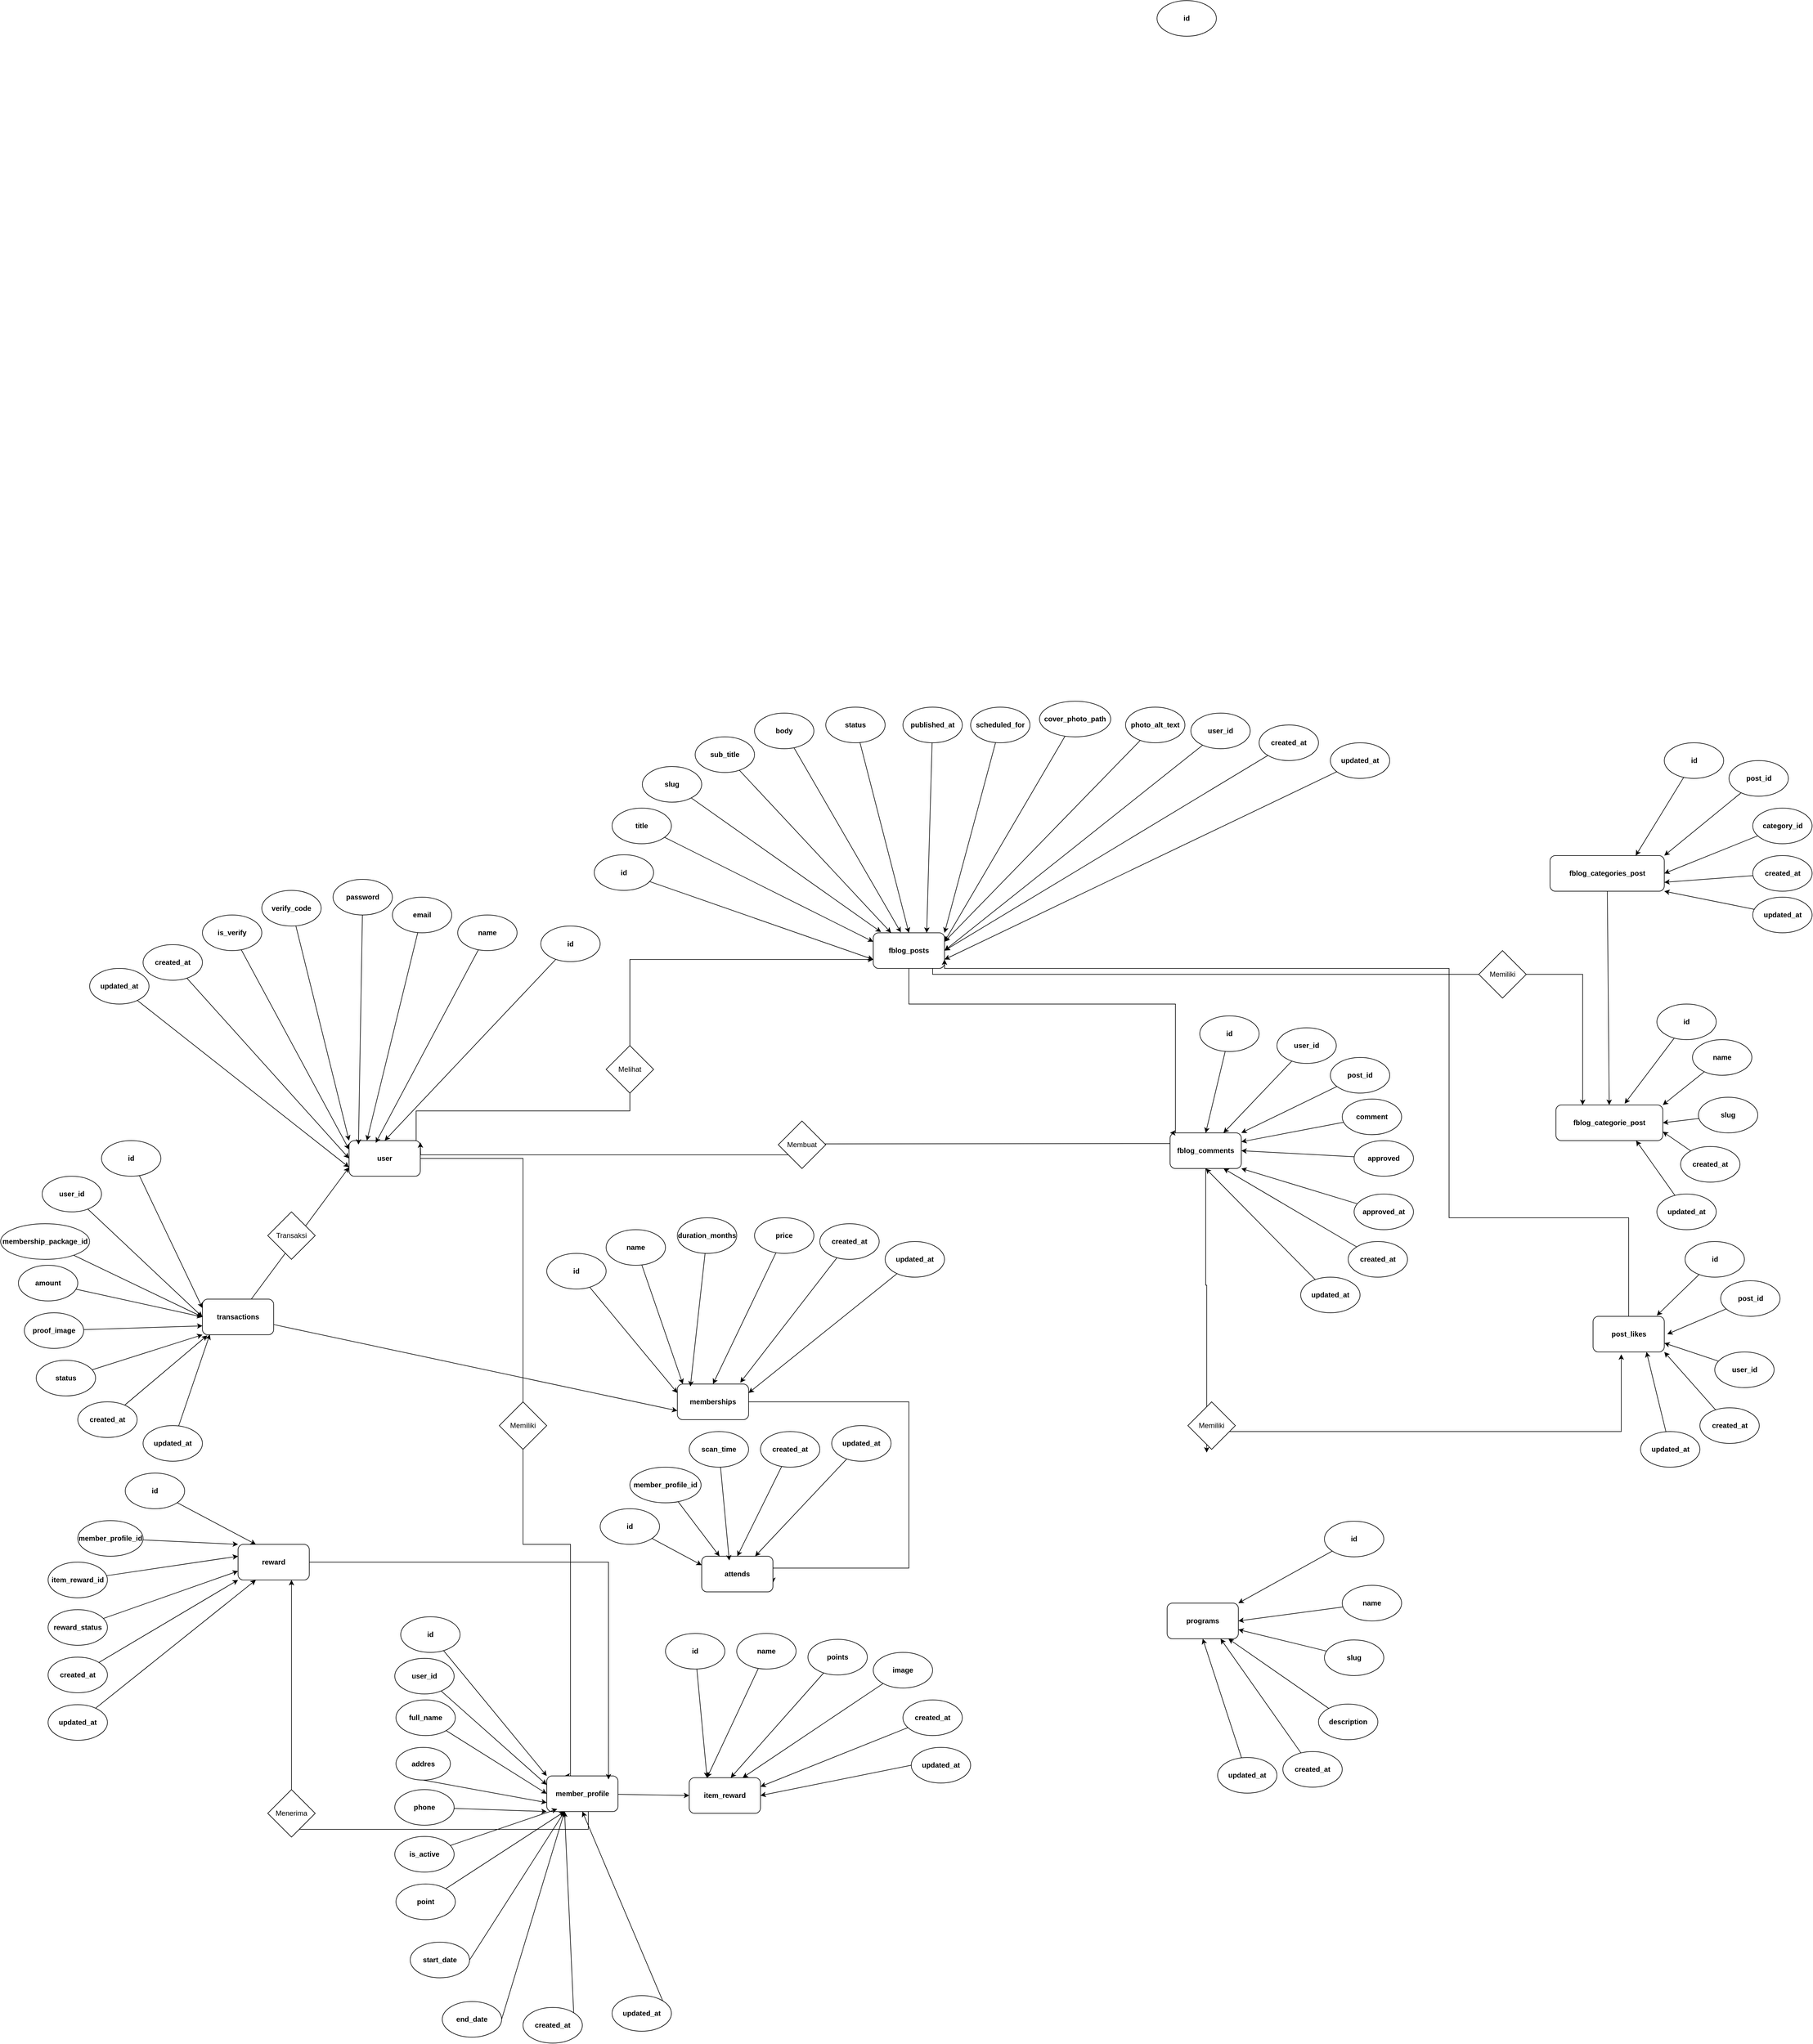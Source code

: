 <mxfile version="27.1.6">
  <diagram name="Halaman-1" id="sII4yR1-26PbtiYNdZBn">
    <mxGraphModel dx="2546" dy="2405" grid="1" gridSize="10" guides="1" tooltips="1" connect="1" arrows="1" fold="1" page="1" pageScale="1" pageWidth="827" pageHeight="1169" math="0" shadow="0">
      <root>
        <mxCell id="0" />
        <mxCell id="1" parent="0" />
        <mxCell id="lKpeVqCPzE3ErcSZqxSY-13" style="edgeStyle=orthogonalEdgeStyle;rounded=0;orthogonalLoop=1;jettySize=auto;html=1;entryX=0.25;entryY=0;entryDx=0;entryDy=0;fontStyle=1" edge="1" parent="1" source="6OxaUUX_s-rTlsvBRI5T-1" target="6OxaUUX_s-rTlsvBRI5T-14">
          <mxGeometry relative="1" as="geometry">
            <Array as="points">
              <mxPoint x="900" y="980" />
              <mxPoint x="900" y="1630" />
              <mxPoint x="980" y="1630" />
            </Array>
          </mxGeometry>
        </mxCell>
        <mxCell id="lKpeVqCPzE3ErcSZqxSY-14" style="edgeStyle=orthogonalEdgeStyle;rounded=0;orthogonalLoop=1;jettySize=auto;html=1;entryX=0;entryY=0.75;entryDx=0;entryDy=0;fontStyle=1" edge="1" parent="1" source="6OxaUUX_s-rTlsvBRI5T-1" target="6OxaUUX_s-rTlsvBRI5T-121">
          <mxGeometry relative="1" as="geometry">
            <Array as="points">
              <mxPoint x="720" y="900" />
              <mxPoint x="1080" y="900" />
              <mxPoint x="1080" y="645" />
            </Array>
          </mxGeometry>
        </mxCell>
        <mxCell id="6OxaUUX_s-rTlsvBRI5T-1" value="user" style="rounded=1;whiteSpace=wrap;html=1;fontStyle=1" parent="1" vertex="1">
          <mxGeometry x="607" y="950" width="120" height="60" as="geometry" />
        </mxCell>
        <mxCell id="6OxaUUX_s-rTlsvBRI5T-11" style="rounded=0;orthogonalLoop=1;jettySize=auto;html=1;entryX=0.5;entryY=0;entryDx=0;entryDy=0;fontStyle=1" parent="1" source="6OxaUUX_s-rTlsvBRI5T-2" target="6OxaUUX_s-rTlsvBRI5T-1" edge="1">
          <mxGeometry relative="1" as="geometry">
            <mxPoint x="230" y="200" as="targetPoint" />
          </mxGeometry>
        </mxCell>
        <mxCell id="6OxaUUX_s-rTlsvBRI5T-2" value="id" style="ellipse;whiteSpace=wrap;html=1;fontStyle=1" parent="1" vertex="1">
          <mxGeometry x="930" y="588.62" width="100" height="60" as="geometry" />
        </mxCell>
        <mxCell id="6OxaUUX_s-rTlsvBRI5T-10" style="rounded=0;orthogonalLoop=1;jettySize=auto;html=1;entryX=0.374;entryY=0.062;entryDx=0;entryDy=0;entryPerimeter=0;fontStyle=1" parent="1" source="6OxaUUX_s-rTlsvBRI5T-3" target="6OxaUUX_s-rTlsvBRI5T-1" edge="1">
          <mxGeometry relative="1" as="geometry">
            <mxPoint x="777" y="1190" as="targetPoint" />
          </mxGeometry>
        </mxCell>
        <mxCell id="6OxaUUX_s-rTlsvBRI5T-3" value="name&lt;span style=&quot;color: rgba(0, 0, 0, 0); font-family: monospace; font-size: 0px; text-align: start; text-wrap-mode: nowrap;&quot;&gt;%3CmxGraphModel%3E%3Croot%3E%3CmxCell%20id%3D%220%22%2F%3E%3CmxCell%20id%3D%221%22%20parent%3D%220%22%2F%3E%3CmxCell%20id%3D%222%22%20value%3D%22id%22%20style%3D%22ellipse%3BwhiteSpace%3Dwrap%3Bhtml%3D1%3B%22%20vertex%3D%221%22%20parent%3D%221%22%3E%3CmxGeometry%20x%3D%2270%22%20y%3D%22130%22%20width%3D%22100%22%20height%3D%2260%22%20as%3D%22geometry%22%2F%3E%3C%2FmxCell%3E%3C%2Froot%3E%3C%2FmxGraphModel%3E&lt;/span&gt;" style="ellipse;whiteSpace=wrap;html=1;fontStyle=1" parent="1" vertex="1">
          <mxGeometry x="790" y="570" width="100" height="60" as="geometry" />
        </mxCell>
        <mxCell id="6OxaUUX_s-rTlsvBRI5T-9" style="rounded=0;orthogonalLoop=1;jettySize=auto;html=1;entryX=0.25;entryY=0;entryDx=0;entryDy=0;fontStyle=1" parent="1" source="6OxaUUX_s-rTlsvBRI5T-4" target="6OxaUUX_s-rTlsvBRI5T-1" edge="1">
          <mxGeometry relative="1" as="geometry" />
        </mxCell>
        <mxCell id="6OxaUUX_s-rTlsvBRI5T-4" value="email" style="ellipse;whiteSpace=wrap;html=1;fontStyle=1" parent="1" vertex="1">
          <mxGeometry x="680" y="540" width="100" height="60" as="geometry" />
        </mxCell>
        <mxCell id="6OxaUUX_s-rTlsvBRI5T-5" value="verify_code" style="ellipse;whiteSpace=wrap;html=1;fontStyle=1" parent="1" vertex="1">
          <mxGeometry x="460" y="528.62" width="100" height="60" as="geometry" />
        </mxCell>
        <mxCell id="6OxaUUX_s-rTlsvBRI5T-6" value="is_verify" style="ellipse;whiteSpace=wrap;html=1;fontStyle=1" parent="1" vertex="1">
          <mxGeometry x="360" y="570" width="100" height="60" as="geometry" />
        </mxCell>
        <mxCell id="lKpeVqCPzE3ErcSZqxSY-5" style="rounded=0;orthogonalLoop=1;jettySize=auto;html=1;entryX=0;entryY=0.5;entryDx=0;entryDy=0;fontStyle=1" edge="1" parent="1" source="6OxaUUX_s-rTlsvBRI5T-7" target="6OxaUUX_s-rTlsvBRI5T-1">
          <mxGeometry relative="1" as="geometry" />
        </mxCell>
        <mxCell id="6OxaUUX_s-rTlsvBRI5T-7" value="created_at" style="ellipse;whiteSpace=wrap;html=1;fontStyle=1" parent="1" vertex="1">
          <mxGeometry x="260" y="620" width="100" height="60" as="geometry" />
        </mxCell>
        <mxCell id="6OxaUUX_s-rTlsvBRI5T-8" style="rounded=0;orthogonalLoop=1;jettySize=auto;html=1;entryX=0;entryY=0;entryDx=0;entryDy=0;fontStyle=1" parent="1" source="6OxaUUX_s-rTlsvBRI5T-5" target="6OxaUUX_s-rTlsvBRI5T-1" edge="1">
          <mxGeometry relative="1" as="geometry" />
        </mxCell>
        <mxCell id="6OxaUUX_s-rTlsvBRI5T-12" style="rounded=0;orthogonalLoop=1;jettySize=auto;html=1;entryX=0;entryY=0.25;entryDx=0;entryDy=0;fontStyle=1" parent="1" source="6OxaUUX_s-rTlsvBRI5T-6" target="6OxaUUX_s-rTlsvBRI5T-1" edge="1">
          <mxGeometry relative="1" as="geometry" />
        </mxCell>
        <mxCell id="lKpeVqCPzE3ErcSZqxSY-12" style="edgeStyle=orthogonalEdgeStyle;rounded=0;orthogonalLoop=1;jettySize=auto;html=1;entryX=0.75;entryY=1;entryDx=0;entryDy=0;fontStyle=1" edge="1" parent="1" source="6OxaUUX_s-rTlsvBRI5T-14" target="6OxaUUX_s-rTlsvBRI5T-38">
          <mxGeometry relative="1" as="geometry">
            <Array as="points">
              <mxPoint x="1010" y="2110" />
              <mxPoint x="510" y="2110" />
            </Array>
          </mxGeometry>
        </mxCell>
        <mxCell id="lKpeVqCPzE3ErcSZqxSY-35" style="rounded=0;orthogonalLoop=1;jettySize=auto;html=1;entryX=0;entryY=0.5;entryDx=0;entryDy=0;fontStyle=1" edge="1" parent="1" target="6OxaUUX_s-rTlsvBRI5T-156">
          <mxGeometry relative="1" as="geometry">
            <mxPoint x="1060" y="2051.0" as="sourcePoint" />
            <mxPoint x="1180" y="2046" as="targetPoint" />
          </mxGeometry>
        </mxCell>
        <mxCell id="6OxaUUX_s-rTlsvBRI5T-14" value="member_profile" style="rounded=1;whiteSpace=wrap;html=1;fontStyle=1" parent="1" vertex="1">
          <mxGeometry x="940" y="2020" width="120" height="60" as="geometry" />
        </mxCell>
        <mxCell id="6OxaUUX_s-rTlsvBRI5T-28" style="rounded=0;orthogonalLoop=1;jettySize=auto;html=1;entryX=0;entryY=0.25;entryDx=0;entryDy=0;fontStyle=1" parent="1" source="6OxaUUX_s-rTlsvBRI5T-15" target="6OxaUUX_s-rTlsvBRI5T-14" edge="1">
          <mxGeometry relative="1" as="geometry" />
        </mxCell>
        <mxCell id="6OxaUUX_s-rTlsvBRI5T-15" value="user_id" style="ellipse;whiteSpace=wrap;html=1;fontStyle=1" parent="1" vertex="1">
          <mxGeometry x="684" y="1822" width="100" height="60" as="geometry" />
        </mxCell>
        <mxCell id="6OxaUUX_s-rTlsvBRI5T-32" style="rounded=0;orthogonalLoop=1;jettySize=auto;html=1;entryX=0.147;entryY=0.93;entryDx=0;entryDy=0;entryPerimeter=0;fontStyle=1" parent="1" source="6OxaUUX_s-rTlsvBRI5T-16" target="6OxaUUX_s-rTlsvBRI5T-14" edge="1">
          <mxGeometry relative="1" as="geometry" />
        </mxCell>
        <mxCell id="6OxaUUX_s-rTlsvBRI5T-16" value="is_active" style="ellipse;whiteSpace=wrap;html=1;fontStyle=1" parent="1" vertex="1">
          <mxGeometry x="684" y="2122" width="100" height="60" as="geometry" />
        </mxCell>
        <mxCell id="6OxaUUX_s-rTlsvBRI5T-27" style="rounded=0;orthogonalLoop=1;jettySize=auto;html=1;entryX=0;entryY=0;entryDx=0;entryDy=0;fontStyle=1" parent="1" source="6OxaUUX_s-rTlsvBRI5T-17" target="6OxaUUX_s-rTlsvBRI5T-14" edge="1">
          <mxGeometry relative="1" as="geometry" />
        </mxCell>
        <mxCell id="6OxaUUX_s-rTlsvBRI5T-17" value="id" style="ellipse;whiteSpace=wrap;html=1;fontStyle=1" parent="1" vertex="1">
          <mxGeometry x="694" y="1752" width="100" height="60" as="geometry" />
        </mxCell>
        <mxCell id="6OxaUUX_s-rTlsvBRI5T-31" style="rounded=0;orthogonalLoop=1;jettySize=auto;html=1;entryX=0;entryY=1;entryDx=0;entryDy=0;fontStyle=1" parent="1" source="6OxaUUX_s-rTlsvBRI5T-18" target="6OxaUUX_s-rTlsvBRI5T-14" edge="1">
          <mxGeometry relative="1" as="geometry" />
        </mxCell>
        <mxCell id="6OxaUUX_s-rTlsvBRI5T-18" value="phone" style="ellipse;whiteSpace=wrap;html=1;fontStyle=1" parent="1" vertex="1">
          <mxGeometry x="684" y="2043" width="100" height="60" as="geometry" />
        </mxCell>
        <mxCell id="6OxaUUX_s-rTlsvBRI5T-30" style="rounded=0;orthogonalLoop=1;jettySize=auto;html=1;entryX=0;entryY=0.75;entryDx=0;entryDy=0;exitX=0.5;exitY=1;exitDx=0;exitDy=0;fontStyle=1" parent="1" source="6OxaUUX_s-rTlsvBRI5T-19" target="6OxaUUX_s-rTlsvBRI5T-14" edge="1">
          <mxGeometry relative="1" as="geometry" />
        </mxCell>
        <mxCell id="6OxaUUX_s-rTlsvBRI5T-19" value="addres" style="ellipse;whiteSpace=wrap;html=1;fontStyle=1" parent="1" vertex="1">
          <mxGeometry x="686" y="1972" width="91.67" height="55" as="geometry" />
        </mxCell>
        <mxCell id="6OxaUUX_s-rTlsvBRI5T-29" style="rounded=0;orthogonalLoop=1;jettySize=auto;html=1;entryX=0;entryY=0.5;entryDx=0;entryDy=0;fontStyle=1" parent="1" source="6OxaUUX_s-rTlsvBRI5T-20" target="6OxaUUX_s-rTlsvBRI5T-14" edge="1">
          <mxGeometry relative="1" as="geometry" />
        </mxCell>
        <mxCell id="6OxaUUX_s-rTlsvBRI5T-20" value="full_name" style="ellipse;whiteSpace=wrap;html=1;fontStyle=1" parent="1" vertex="1">
          <mxGeometry x="686" y="1892" width="100" height="60" as="geometry" />
        </mxCell>
        <mxCell id="6OxaUUX_s-rTlsvBRI5T-52" style="rounded=0;orthogonalLoop=1;jettySize=auto;html=1;entryX=0.25;entryY=0;entryDx=0;entryDy=0;fontStyle=1" parent="1" source="6OxaUUX_s-rTlsvBRI5T-21" target="6OxaUUX_s-rTlsvBRI5T-38" edge="1">
          <mxGeometry relative="1" as="geometry" />
        </mxCell>
        <mxCell id="6OxaUUX_s-rTlsvBRI5T-21" value="id" style="ellipse;whiteSpace=wrap;html=1;fontStyle=1" parent="1" vertex="1">
          <mxGeometry x="230" y="1510" width="100" height="60" as="geometry" />
        </mxCell>
        <mxCell id="6OxaUUX_s-rTlsvBRI5T-37" style="rounded=0;orthogonalLoop=1;jettySize=auto;html=1;entryX=0.5;entryY=1;entryDx=0;entryDy=0;exitX=1;exitY=0;exitDx=0;exitDy=0;fontStyle=1" parent="1" source="6OxaUUX_s-rTlsvBRI5T-22" target="6OxaUUX_s-rTlsvBRI5T-14" edge="1">
          <mxGeometry relative="1" as="geometry" />
        </mxCell>
        <mxCell id="6OxaUUX_s-rTlsvBRI5T-22" value="updated_at" style="ellipse;whiteSpace=wrap;html=1;fontStyle=1" parent="1" vertex="1">
          <mxGeometry x="1050" y="2390" width="100" height="60" as="geometry" />
        </mxCell>
        <mxCell id="6OxaUUX_s-rTlsvBRI5T-23" value="created_at" style="ellipse;whiteSpace=wrap;html=1;fontStyle=1" parent="1" vertex="1">
          <mxGeometry x="900" y="2410" width="100" height="60" as="geometry" />
        </mxCell>
        <mxCell id="6OxaUUX_s-rTlsvBRI5T-24" value="end_date" style="ellipse;whiteSpace=wrap;html=1;fontStyle=1" parent="1" vertex="1">
          <mxGeometry x="764" y="2400" width="100" height="60" as="geometry" />
        </mxCell>
        <mxCell id="6OxaUUX_s-rTlsvBRI5T-34" style="rounded=0;orthogonalLoop=1;jettySize=auto;html=1;entryX=0.25;entryY=1;entryDx=0;entryDy=0;exitX=1;exitY=0.5;exitDx=0;exitDy=0;fontStyle=1" parent="1" source="6OxaUUX_s-rTlsvBRI5T-25" target="6OxaUUX_s-rTlsvBRI5T-14" edge="1">
          <mxGeometry relative="1" as="geometry" />
        </mxCell>
        <mxCell id="6OxaUUX_s-rTlsvBRI5T-25" value="start_date" style="ellipse;whiteSpace=wrap;html=1;fontStyle=1" parent="1" vertex="1">
          <mxGeometry x="710" y="2300" width="100" height="60" as="geometry" />
        </mxCell>
        <mxCell id="6OxaUUX_s-rTlsvBRI5T-26" value="point" style="ellipse;whiteSpace=wrap;html=1;fontStyle=1" parent="1" vertex="1">
          <mxGeometry x="686" y="2202" width="100" height="60" as="geometry" />
        </mxCell>
        <mxCell id="6OxaUUX_s-rTlsvBRI5T-33" style="rounded=0;orthogonalLoop=1;jettySize=auto;html=1;entryX=0.25;entryY=1;entryDx=0;entryDy=0;fontStyle=1" parent="1" source="6OxaUUX_s-rTlsvBRI5T-26" target="6OxaUUX_s-rTlsvBRI5T-14" edge="1">
          <mxGeometry relative="1" as="geometry" />
        </mxCell>
        <mxCell id="6OxaUUX_s-rTlsvBRI5T-35" style="rounded=0;orthogonalLoop=1;jettySize=auto;html=1;entryX=0.25;entryY=1;entryDx=0;entryDy=0;exitX=1;exitY=0.5;exitDx=0;exitDy=0;fontStyle=1" parent="1" source="6OxaUUX_s-rTlsvBRI5T-24" target="6OxaUUX_s-rTlsvBRI5T-14" edge="1">
          <mxGeometry relative="1" as="geometry" />
        </mxCell>
        <mxCell id="6OxaUUX_s-rTlsvBRI5T-36" style="rounded=0;orthogonalLoop=1;jettySize=auto;html=1;entryX=0.25;entryY=1;entryDx=0;entryDy=0;exitX=1;exitY=0;exitDx=0;exitDy=0;fontStyle=1" parent="1" source="6OxaUUX_s-rTlsvBRI5T-23" target="6OxaUUX_s-rTlsvBRI5T-14" edge="1">
          <mxGeometry relative="1" as="geometry" />
        </mxCell>
        <mxCell id="6OxaUUX_s-rTlsvBRI5T-38" value="reward" style="rounded=1;whiteSpace=wrap;html=1;fontStyle=1" parent="1" vertex="1">
          <mxGeometry x="420" y="1630" width="120" height="60" as="geometry" />
        </mxCell>
        <mxCell id="6OxaUUX_s-rTlsvBRI5T-51" style="rounded=0;orthogonalLoop=1;jettySize=auto;html=1;entryX=0;entryY=0;entryDx=0;entryDy=0;fontStyle=1" parent="1" source="6OxaUUX_s-rTlsvBRI5T-39" target="6OxaUUX_s-rTlsvBRI5T-38" edge="1">
          <mxGeometry relative="1" as="geometry" />
        </mxCell>
        <mxCell id="6OxaUUX_s-rTlsvBRI5T-39" value="member_profile_id" style="ellipse;whiteSpace=wrap;html=1;fontStyle=1" parent="1" vertex="1">
          <mxGeometry x="150" y="1590" width="110" height="60" as="geometry" />
        </mxCell>
        <mxCell id="6OxaUUX_s-rTlsvBRI5T-64" style="rounded=0;orthogonalLoop=1;jettySize=auto;html=1;entryX=0;entryY=0.5;entryDx=0;entryDy=0;fontStyle=1" parent="1" source="6OxaUUX_s-rTlsvBRI5T-40" target="6OxaUUX_s-rTlsvBRI5T-53" edge="1">
          <mxGeometry relative="1" as="geometry" />
        </mxCell>
        <mxCell id="6OxaUUX_s-rTlsvBRI5T-40" value="user_id" style="ellipse;whiteSpace=wrap;html=1;fontStyle=1" parent="1" vertex="1">
          <mxGeometry x="90" y="1010" width="100" height="60" as="geometry" />
        </mxCell>
        <mxCell id="6OxaUUX_s-rTlsvBRI5T-41" value="duration_months" style="ellipse;whiteSpace=wrap;html=1;fontStyle=1" parent="1" vertex="1">
          <mxGeometry x="1160" y="1080" width="100" height="60" as="geometry" />
        </mxCell>
        <mxCell id="6OxaUUX_s-rTlsvBRI5T-63" style="rounded=0;orthogonalLoop=1;jettySize=auto;html=1;entryX=0;entryY=0.25;entryDx=0;entryDy=0;fontStyle=1" parent="1" source="6OxaUUX_s-rTlsvBRI5T-42" target="6OxaUUX_s-rTlsvBRI5T-53" edge="1">
          <mxGeometry relative="1" as="geometry" />
        </mxCell>
        <mxCell id="6OxaUUX_s-rTlsvBRI5T-42" value="id" style="ellipse;whiteSpace=wrap;html=1;fontStyle=1" parent="1" vertex="1">
          <mxGeometry x="190" y="950" width="100" height="60" as="geometry" />
        </mxCell>
        <mxCell id="6OxaUUX_s-rTlsvBRI5T-43" value="reward_status" style="ellipse;whiteSpace=wrap;html=1;fontStyle=1" parent="1" vertex="1">
          <mxGeometry x="100" y="1740" width="100" height="60" as="geometry" />
        </mxCell>
        <mxCell id="6OxaUUX_s-rTlsvBRI5T-44" value="item_reward_id" style="ellipse;whiteSpace=wrap;html=1;fontStyle=1" parent="1" vertex="1">
          <mxGeometry x="100" y="1660" width="100" height="60" as="geometry" />
        </mxCell>
        <mxCell id="6OxaUUX_s-rTlsvBRI5T-48" style="rounded=0;orthogonalLoop=1;jettySize=auto;html=1;entryX=0.25;entryY=1;entryDx=0;entryDy=0;fontStyle=1" parent="1" source="6OxaUUX_s-rTlsvBRI5T-45" target="6OxaUUX_s-rTlsvBRI5T-38" edge="1">
          <mxGeometry relative="1" as="geometry" />
        </mxCell>
        <mxCell id="6OxaUUX_s-rTlsvBRI5T-45" value="updated_at" style="ellipse;whiteSpace=wrap;html=1;fontStyle=1" parent="1" vertex="1">
          <mxGeometry x="100" y="1900" width="100" height="60" as="geometry" />
        </mxCell>
        <mxCell id="6OxaUUX_s-rTlsvBRI5T-47" style="rounded=0;orthogonalLoop=1;jettySize=auto;html=1;entryX=0;entryY=1;entryDx=0;entryDy=0;fontStyle=1" parent="1" source="6OxaUUX_s-rTlsvBRI5T-46" target="6OxaUUX_s-rTlsvBRI5T-38" edge="1">
          <mxGeometry relative="1" as="geometry" />
        </mxCell>
        <mxCell id="6OxaUUX_s-rTlsvBRI5T-46" value="created_at" style="ellipse;whiteSpace=wrap;html=1;fontStyle=1" parent="1" vertex="1">
          <mxGeometry x="100" y="1820" width="100" height="60" as="geometry" />
        </mxCell>
        <mxCell id="6OxaUUX_s-rTlsvBRI5T-49" style="rounded=0;orthogonalLoop=1;jettySize=auto;html=1;entryX=0;entryY=0.75;entryDx=0;entryDy=0;fontStyle=1" parent="1" source="6OxaUUX_s-rTlsvBRI5T-43" target="6OxaUUX_s-rTlsvBRI5T-38" edge="1">
          <mxGeometry relative="1" as="geometry" />
        </mxCell>
        <mxCell id="6OxaUUX_s-rTlsvBRI5T-50" style="rounded=0;orthogonalLoop=1;jettySize=auto;html=1;fontStyle=1" parent="1" source="6OxaUUX_s-rTlsvBRI5T-44" edge="1">
          <mxGeometry relative="1" as="geometry">
            <mxPoint x="420" y="1650" as="targetPoint" />
          </mxGeometry>
        </mxCell>
        <mxCell id="lKpeVqCPzE3ErcSZqxSY-6" style="rounded=0;orthogonalLoop=1;jettySize=auto;html=1;entryX=0;entryY=0.75;entryDx=0;entryDy=0;fontStyle=1" edge="1" parent="1" source="6OxaUUX_s-rTlsvBRI5T-53" target="6OxaUUX_s-rTlsvBRI5T-1">
          <mxGeometry relative="1" as="geometry" />
        </mxCell>
        <mxCell id="lKpeVqCPzE3ErcSZqxSY-9" style="rounded=0;orthogonalLoop=1;jettySize=auto;html=1;entryX=0;entryY=0.75;entryDx=0;entryDy=0;fontStyle=1" edge="1" parent="1" source="6OxaUUX_s-rTlsvBRI5T-53" target="6OxaUUX_s-rTlsvBRI5T-71">
          <mxGeometry relative="1" as="geometry" />
        </mxCell>
        <mxCell id="6OxaUUX_s-rTlsvBRI5T-53" value="transactions" style="rounded=1;whiteSpace=wrap;html=1;fontStyle=1" parent="1" vertex="1">
          <mxGeometry x="360" y="1217" width="120" height="60" as="geometry" />
        </mxCell>
        <mxCell id="6OxaUUX_s-rTlsvBRI5T-54" value="post_id" style="ellipse;whiteSpace=wrap;html=1;fontStyle=1" parent="1" vertex="1">
          <mxGeometry x="2260" y="810" width="100" height="60" as="geometry" />
        </mxCell>
        <mxCell id="6OxaUUX_s-rTlsvBRI5T-89" style="rounded=0;orthogonalLoop=1;jettySize=auto;html=1;entryX=0.5;entryY=0;entryDx=0;entryDy=0;fontStyle=1" parent="1" source="6OxaUUX_s-rTlsvBRI5T-55" target="6OxaUUX_s-rTlsvBRI5T-71" edge="1">
          <mxGeometry relative="1" as="geometry" />
        </mxCell>
        <mxCell id="6OxaUUX_s-rTlsvBRI5T-55" value="price" style="ellipse;whiteSpace=wrap;html=1;fontStyle=1" parent="1" vertex="1">
          <mxGeometry x="1290" y="1080" width="100" height="60" as="geometry" />
        </mxCell>
        <mxCell id="6OxaUUX_s-rTlsvBRI5T-68" style="rounded=0;orthogonalLoop=1;jettySize=auto;html=1;entryX=0;entryY=1;entryDx=0;entryDy=0;fontStyle=1" parent="1" source="6OxaUUX_s-rTlsvBRI5T-57" target="6OxaUUX_s-rTlsvBRI5T-53" edge="1">
          <mxGeometry relative="1" as="geometry">
            <mxPoint x="1870" y="320" as="targetPoint" />
          </mxGeometry>
        </mxCell>
        <mxCell id="6OxaUUX_s-rTlsvBRI5T-57" value="status" style="ellipse;whiteSpace=wrap;html=1;fontStyle=1" parent="1" vertex="1">
          <mxGeometry x="80" y="1320" width="100" height="60" as="geometry" />
        </mxCell>
        <mxCell id="6OxaUUX_s-rTlsvBRI5T-58" value="proof_image" style="ellipse;whiteSpace=wrap;html=1;fontStyle=1" parent="1" vertex="1">
          <mxGeometry x="60" y="1240" width="100" height="60" as="geometry" />
        </mxCell>
        <mxCell id="6OxaUUX_s-rTlsvBRI5T-59" value="amount" style="ellipse;whiteSpace=wrap;html=1;fontStyle=1" parent="1" vertex="1">
          <mxGeometry x="50" y="1160" width="100" height="60" as="geometry" />
        </mxCell>
        <mxCell id="6OxaUUX_s-rTlsvBRI5T-60" value="membership_package_id" style="ellipse;whiteSpace=wrap;html=1;fontStyle=1" parent="1" vertex="1">
          <mxGeometry x="20" y="1090" width="150" height="60" as="geometry" />
        </mxCell>
        <mxCell id="6OxaUUX_s-rTlsvBRI5T-69" style="rounded=0;orthogonalLoop=1;jettySize=auto;html=1;entryX=0.068;entryY=1.018;entryDx=0;entryDy=0;entryPerimeter=0;fontStyle=1" parent="1" source="6OxaUUX_s-rTlsvBRI5T-61" target="6OxaUUX_s-rTlsvBRI5T-53" edge="1">
          <mxGeometry relative="1" as="geometry" />
        </mxCell>
        <mxCell id="6OxaUUX_s-rTlsvBRI5T-61" value="created_at" style="ellipse;whiteSpace=wrap;html=1;fontStyle=1" parent="1" vertex="1">
          <mxGeometry x="150" y="1390" width="100" height="60" as="geometry" />
        </mxCell>
        <mxCell id="6OxaUUX_s-rTlsvBRI5T-70" style="rounded=0;orthogonalLoop=1;jettySize=auto;html=1;entryX=0.104;entryY=0.989;entryDx=0;entryDy=0;entryPerimeter=0;fontStyle=1" parent="1" source="6OxaUUX_s-rTlsvBRI5T-62" target="6OxaUUX_s-rTlsvBRI5T-53" edge="1">
          <mxGeometry relative="1" as="geometry" />
        </mxCell>
        <mxCell id="6OxaUUX_s-rTlsvBRI5T-62" value="updated_at" style="ellipse;whiteSpace=wrap;html=1;fontStyle=1" parent="1" vertex="1">
          <mxGeometry x="260" y="1430" width="100" height="60" as="geometry" />
        </mxCell>
        <mxCell id="6OxaUUX_s-rTlsvBRI5T-65" style="rounded=0;orthogonalLoop=1;jettySize=auto;html=1;entryX=0;entryY=0.5;entryDx=0;entryDy=0;fontStyle=1" parent="1" source="6OxaUUX_s-rTlsvBRI5T-60" target="6OxaUUX_s-rTlsvBRI5T-53" edge="1">
          <mxGeometry relative="1" as="geometry" />
        </mxCell>
        <mxCell id="6OxaUUX_s-rTlsvBRI5T-66" style="rounded=0;orthogonalLoop=1;jettySize=auto;html=1;entryX=0;entryY=0.5;entryDx=0;entryDy=0;fontStyle=1" parent="1" source="6OxaUUX_s-rTlsvBRI5T-59" target="6OxaUUX_s-rTlsvBRI5T-53" edge="1">
          <mxGeometry relative="1" as="geometry">
            <mxPoint x="400" y="1220" as="targetPoint" />
          </mxGeometry>
        </mxCell>
        <mxCell id="6OxaUUX_s-rTlsvBRI5T-67" style="rounded=0;orthogonalLoop=1;jettySize=auto;html=1;entryX=0;entryY=0.75;entryDx=0;entryDy=0;fontStyle=1" parent="1" source="6OxaUUX_s-rTlsvBRI5T-58" target="6OxaUUX_s-rTlsvBRI5T-53" edge="1">
          <mxGeometry relative="1" as="geometry" />
        </mxCell>
        <mxCell id="lKpeVqCPzE3ErcSZqxSY-10" style="edgeStyle=orthogonalEdgeStyle;rounded=0;orthogonalLoop=1;jettySize=auto;html=1;entryX=1;entryY=0.75;entryDx=0;entryDy=0;fontStyle=1" edge="1" parent="1" source="6OxaUUX_s-rTlsvBRI5T-71" target="6OxaUUX_s-rTlsvBRI5T-92">
          <mxGeometry relative="1" as="geometry">
            <Array as="points">
              <mxPoint x="1550" y="1390" />
              <mxPoint x="1550" y="1670" />
              <mxPoint x="1321" y="1670" />
            </Array>
          </mxGeometry>
        </mxCell>
        <mxCell id="6OxaUUX_s-rTlsvBRI5T-71" value="memberships" style="rounded=1;whiteSpace=wrap;html=1;fontStyle=1" parent="1" vertex="1">
          <mxGeometry x="1160" y="1360" width="120" height="60" as="geometry" />
        </mxCell>
        <mxCell id="6OxaUUX_s-rTlsvBRI5T-86" style="rounded=0;orthogonalLoop=1;jettySize=auto;html=1;entryX=0;entryY=0.25;entryDx=0;entryDy=0;fontStyle=1" parent="1" source="6OxaUUX_s-rTlsvBRI5T-72" target="6OxaUUX_s-rTlsvBRI5T-71" edge="1">
          <mxGeometry relative="1" as="geometry" />
        </mxCell>
        <mxCell id="6OxaUUX_s-rTlsvBRI5T-72" value="id" style="ellipse;whiteSpace=wrap;html=1;fontStyle=1" parent="1" vertex="1">
          <mxGeometry x="940" y="1140" width="100" height="60" as="geometry" />
        </mxCell>
        <mxCell id="6OxaUUX_s-rTlsvBRI5T-87" style="rounded=0;orthogonalLoop=1;jettySize=auto;html=1;entryX=0.077;entryY=0;entryDx=0;entryDy=0;entryPerimeter=0;fontStyle=1" parent="1" source="6OxaUUX_s-rTlsvBRI5T-73" target="6OxaUUX_s-rTlsvBRI5T-71" edge="1">
          <mxGeometry relative="1" as="geometry" />
        </mxCell>
        <mxCell id="6OxaUUX_s-rTlsvBRI5T-73" value="name&lt;span style=&quot;color: rgba(0, 0, 0, 0); font-family: monospace; font-size: 0px; text-align: start; text-wrap-mode: nowrap;&quot;&gt;%3CmxGraphModel%3E%3Croot%3E%3CmxCell%20id%3D%220%22%2F%3E%3CmxCell%20id%3D%221%22%20parent%3D%220%22%2F%3E%3CmxCell%20id%3D%222%22%20value%3D%22id%22%20style%3D%22ellipse%3BwhiteSpace%3Dwrap%3Bhtml%3D1%3B%22%20vertex%3D%221%22%20parent%3D%221%22%3E%3CmxGeometry%20x%3D%2270%22%20y%3D%22130%22%20width%3D%22100%22%20height%3D%2260%22%20as%3D%22geometry%22%2F%3E%3C%2FmxCell%3E%3C%2Froot%3E%3C%2FmxGraphModel%3E&lt;/span&gt;" style="ellipse;whiteSpace=wrap;html=1;fontStyle=1" parent="1" vertex="1">
          <mxGeometry x="1040" y="1100" width="100" height="60" as="geometry" />
        </mxCell>
        <mxCell id="6OxaUUX_s-rTlsvBRI5T-75" style="rounded=0;orthogonalLoop=1;jettySize=auto;html=1;entryX=0;entryY=0.75;entryDx=0;entryDy=0;fontStyle=1" parent="1" source="6OxaUUX_s-rTlsvBRI5T-74" target="6OxaUUX_s-rTlsvBRI5T-1" edge="1">
          <mxGeometry relative="1" as="geometry" />
        </mxCell>
        <mxCell id="6OxaUUX_s-rTlsvBRI5T-74" value="updated_at" style="ellipse;whiteSpace=wrap;html=1;fontStyle=1" parent="1" vertex="1">
          <mxGeometry x="170" y="660" width="100" height="60" as="geometry" />
        </mxCell>
        <mxCell id="6OxaUUX_s-rTlsvBRI5T-116" style="rounded=0;orthogonalLoop=1;jettySize=auto;html=1;entryX=1;entryY=0.25;entryDx=0;entryDy=0;fontStyle=1" parent="1" source="6OxaUUX_s-rTlsvBRI5T-76" target="6OxaUUX_s-rTlsvBRI5T-98" edge="1">
          <mxGeometry relative="1" as="geometry" />
        </mxCell>
        <mxCell id="6OxaUUX_s-rTlsvBRI5T-76" value="comment" style="ellipse;whiteSpace=wrap;html=1;fontStyle=1" parent="1" vertex="1">
          <mxGeometry x="2280" y="880" width="100" height="60" as="geometry" />
        </mxCell>
        <mxCell id="6OxaUUX_s-rTlsvBRI5T-114" style="rounded=0;orthogonalLoop=1;jettySize=auto;html=1;entryX=0.75;entryY=0;entryDx=0;entryDy=0;fontStyle=1" parent="1" source="6OxaUUX_s-rTlsvBRI5T-77" target="6OxaUUX_s-rTlsvBRI5T-98" edge="1">
          <mxGeometry relative="1" as="geometry" />
        </mxCell>
        <mxCell id="6OxaUUX_s-rTlsvBRI5T-77" value="user_id" style="ellipse;whiteSpace=wrap;html=1;fontStyle=1" parent="1" vertex="1">
          <mxGeometry x="2170" y="760" width="100" height="60" as="geometry" />
        </mxCell>
        <mxCell id="6OxaUUX_s-rTlsvBRI5T-78" value="scan_time" style="ellipse;whiteSpace=wrap;html=1;fontStyle=1" parent="1" vertex="1">
          <mxGeometry x="1180" y="1440" width="100" height="60" as="geometry" />
        </mxCell>
        <mxCell id="6OxaUUX_s-rTlsvBRI5T-79" value="updated_at" style="ellipse;whiteSpace=wrap;html=1;fontStyle=1" parent="1" vertex="1">
          <mxGeometry x="1420" y="1430" width="100" height="60" as="geometry" />
        </mxCell>
        <mxCell id="6OxaUUX_s-rTlsvBRI5T-80" value="created_at" style="ellipse;whiteSpace=wrap;html=1;fontStyle=1" parent="1" vertex="1">
          <mxGeometry x="1300" y="1440" width="100" height="60" as="geometry" />
        </mxCell>
        <mxCell id="6OxaUUX_s-rTlsvBRI5T-113" style="rounded=0;orthogonalLoop=1;jettySize=auto;html=1;entryX=0.5;entryY=0;entryDx=0;entryDy=0;fontStyle=1" parent="1" source="6OxaUUX_s-rTlsvBRI5T-81" target="6OxaUUX_s-rTlsvBRI5T-98" edge="1">
          <mxGeometry relative="1" as="geometry" />
        </mxCell>
        <mxCell id="6OxaUUX_s-rTlsvBRI5T-81" value="id" style="ellipse;whiteSpace=wrap;html=1;fontStyle=1" parent="1" vertex="1">
          <mxGeometry x="2040" y="740" width="100" height="60" as="geometry" />
        </mxCell>
        <mxCell id="6OxaUUX_s-rTlsvBRI5T-93" style="rounded=0;orthogonalLoop=1;jettySize=auto;html=1;entryX=0;entryY=0.25;entryDx=0;entryDy=0;fontStyle=1" parent="1" source="6OxaUUX_s-rTlsvBRI5T-82" target="6OxaUUX_s-rTlsvBRI5T-92" edge="1">
          <mxGeometry relative="1" as="geometry" />
        </mxCell>
        <mxCell id="6OxaUUX_s-rTlsvBRI5T-82" value="id" style="ellipse;whiteSpace=wrap;html=1;fontStyle=1" parent="1" vertex="1">
          <mxGeometry x="1030" y="1570" width="100" height="60" as="geometry" />
        </mxCell>
        <mxCell id="6OxaUUX_s-rTlsvBRI5T-94" style="rounded=0;orthogonalLoop=1;jettySize=auto;html=1;entryX=0.25;entryY=0;entryDx=0;entryDy=0;fontStyle=1" parent="1" source="6OxaUUX_s-rTlsvBRI5T-83" target="6OxaUUX_s-rTlsvBRI5T-92" edge="1">
          <mxGeometry relative="1" as="geometry" />
        </mxCell>
        <mxCell id="6OxaUUX_s-rTlsvBRI5T-83" value="member_profile_id" style="ellipse;whiteSpace=wrap;html=1;fontStyle=1" parent="1" vertex="1">
          <mxGeometry x="1080" y="1500" width="120" height="60" as="geometry" />
        </mxCell>
        <mxCell id="6OxaUUX_s-rTlsvBRI5T-84" value="created_at" style="ellipse;whiteSpace=wrap;html=1;fontStyle=1" parent="1" vertex="1">
          <mxGeometry x="1400" y="1090" width="100" height="60" as="geometry" />
        </mxCell>
        <mxCell id="6OxaUUX_s-rTlsvBRI5T-91" style="rounded=0;orthogonalLoop=1;jettySize=auto;html=1;entryX=1;entryY=0.25;entryDx=0;entryDy=0;fontStyle=1" parent="1" source="6OxaUUX_s-rTlsvBRI5T-85" target="6OxaUUX_s-rTlsvBRI5T-71" edge="1">
          <mxGeometry relative="1" as="geometry" />
        </mxCell>
        <mxCell id="6OxaUUX_s-rTlsvBRI5T-85" value="updated_at" style="ellipse;whiteSpace=wrap;html=1;fontStyle=1" parent="1" vertex="1">
          <mxGeometry x="1510" y="1120" width="100" height="60" as="geometry" />
        </mxCell>
        <mxCell id="6OxaUUX_s-rTlsvBRI5T-88" style="rounded=0;orthogonalLoop=1;jettySize=auto;html=1;entryX=0.183;entryY=0.067;entryDx=0;entryDy=0;entryPerimeter=0;fontStyle=1" parent="1" source="6OxaUUX_s-rTlsvBRI5T-41" target="6OxaUUX_s-rTlsvBRI5T-71" edge="1">
          <mxGeometry relative="1" as="geometry" />
        </mxCell>
        <mxCell id="6OxaUUX_s-rTlsvBRI5T-90" style="rounded=0;orthogonalLoop=1;jettySize=auto;html=1;entryX=0.883;entryY=-0.04;entryDx=0;entryDy=0;entryPerimeter=0;fontStyle=1" parent="1" source="6OxaUUX_s-rTlsvBRI5T-84" target="6OxaUUX_s-rTlsvBRI5T-71" edge="1">
          <mxGeometry relative="1" as="geometry" />
        </mxCell>
        <mxCell id="6OxaUUX_s-rTlsvBRI5T-92" value="attends" style="rounded=1;whiteSpace=wrap;html=1;fontStyle=1" parent="1" vertex="1">
          <mxGeometry x="1201" y="1650" width="120" height="60" as="geometry" />
        </mxCell>
        <mxCell id="6OxaUUX_s-rTlsvBRI5T-95" style="rounded=0;orthogonalLoop=1;jettySize=auto;html=1;entryX=0.387;entryY=0.119;entryDx=0;entryDy=0;entryPerimeter=0;fontStyle=1" parent="1" source="6OxaUUX_s-rTlsvBRI5T-78" target="6OxaUUX_s-rTlsvBRI5T-92" edge="1">
          <mxGeometry relative="1" as="geometry" />
        </mxCell>
        <mxCell id="6OxaUUX_s-rTlsvBRI5T-96" style="rounded=0;orthogonalLoop=1;jettySize=auto;html=1;entryX=0.5;entryY=0;entryDx=0;entryDy=0;fontStyle=1" parent="1" source="6OxaUUX_s-rTlsvBRI5T-80" target="6OxaUUX_s-rTlsvBRI5T-92" edge="1">
          <mxGeometry relative="1" as="geometry" />
        </mxCell>
        <mxCell id="6OxaUUX_s-rTlsvBRI5T-97" style="rounded=0;orthogonalLoop=1;jettySize=auto;html=1;entryX=0.75;entryY=0;entryDx=0;entryDy=0;fontStyle=1" parent="1" source="6OxaUUX_s-rTlsvBRI5T-79" target="6OxaUUX_s-rTlsvBRI5T-92" edge="1">
          <mxGeometry relative="1" as="geometry" />
        </mxCell>
        <mxCell id="lKpeVqCPzE3ErcSZqxSY-33" style="edgeStyle=orthogonalEdgeStyle;rounded=0;orthogonalLoop=1;jettySize=auto;html=1;entryX=1;entryY=0.25;entryDx=0;entryDy=0;fontStyle=1" edge="1" parent="1">
          <mxGeometry relative="1" as="geometry">
            <mxPoint x="1990" y="955" as="sourcePoint" />
            <mxPoint x="727" y="953" as="targetPoint" />
          </mxGeometry>
        </mxCell>
        <mxCell id="lKpeVqCPzE3ErcSZqxSY-41" style="edgeStyle=orthogonalEdgeStyle;rounded=0;orthogonalLoop=1;jettySize=auto;html=1;entryX=0.396;entryY=1.067;entryDx=0;entryDy=0;entryPerimeter=0;fontStyle=1" edge="1" parent="1" source="lKpeVqCPzE3ErcSZqxSY-54" target="6OxaUUX_s-rTlsvBRI5T-194">
          <mxGeometry relative="1" as="geometry">
            <mxPoint x="2880" y="1310" as="targetPoint" />
            <Array as="points">
              <mxPoint x="2050" y="1440" />
              <mxPoint x="2750" y="1440" />
            </Array>
          </mxGeometry>
        </mxCell>
        <mxCell id="6OxaUUX_s-rTlsvBRI5T-98" value="fblog_comments" style="rounded=1;whiteSpace=wrap;html=1;fontStyle=1" parent="1" vertex="1">
          <mxGeometry x="1990" y="937" width="120" height="60" as="geometry" />
        </mxCell>
        <mxCell id="6OxaUUX_s-rTlsvBRI5T-133" style="rounded=0;orthogonalLoop=1;jettySize=auto;html=1;entryX=0.388;entryY=-0.011;entryDx=0;entryDy=0;entryPerimeter=0;fontStyle=1" parent="1" source="6OxaUUX_s-rTlsvBRI5T-99" target="6OxaUUX_s-rTlsvBRI5T-121" edge="1">
          <mxGeometry relative="1" as="geometry" />
        </mxCell>
        <mxCell id="6OxaUUX_s-rTlsvBRI5T-99" value="body" style="ellipse;whiteSpace=wrap;html=1;fontStyle=1" parent="1" vertex="1">
          <mxGeometry x="1290" y="230" width="100" height="60" as="geometry" />
        </mxCell>
        <mxCell id="6OxaUUX_s-rTlsvBRI5T-137" style="rounded=0;orthogonalLoop=1;jettySize=auto;html=1;entryX=1;entryY=0.25;entryDx=0;entryDy=0;fontStyle=1" parent="1" source="6OxaUUX_s-rTlsvBRI5T-100" target="6OxaUUX_s-rTlsvBRI5T-121" edge="1">
          <mxGeometry relative="1" as="geometry" />
        </mxCell>
        <mxCell id="6OxaUUX_s-rTlsvBRI5T-100" value="cover_photo_path" style="ellipse;whiteSpace=wrap;html=1;fontStyle=1" parent="1" vertex="1">
          <mxGeometry x="1770" y="210" width="120" height="60" as="geometry" />
        </mxCell>
        <mxCell id="6OxaUUX_s-rTlsvBRI5T-101" value="approved" style="ellipse;whiteSpace=wrap;html=1;fontStyle=1" parent="1" vertex="1">
          <mxGeometry x="2300" y="950" width="100" height="60" as="geometry" />
        </mxCell>
        <mxCell id="6OxaUUX_s-rTlsvBRI5T-102" value="approved_at" style="ellipse;whiteSpace=wrap;html=1;fontStyle=1" parent="1" vertex="1">
          <mxGeometry x="2300" y="1040" width="100" height="60" as="geometry" />
        </mxCell>
        <mxCell id="6OxaUUX_s-rTlsvBRI5T-136" style="rounded=0;orthogonalLoop=1;jettySize=auto;html=1;entryX=1;entryY=0;entryDx=0;entryDy=0;fontStyle=1" parent="1" source="6OxaUUX_s-rTlsvBRI5T-103" target="6OxaUUX_s-rTlsvBRI5T-121" edge="1">
          <mxGeometry relative="1" as="geometry" />
        </mxCell>
        <mxCell id="6OxaUUX_s-rTlsvBRI5T-103" value="scheduled_for" style="ellipse;whiteSpace=wrap;html=1;fontStyle=1" parent="1" vertex="1">
          <mxGeometry x="1654" y="220" width="100" height="60" as="geometry" />
        </mxCell>
        <mxCell id="6OxaUUX_s-rTlsvBRI5T-135" style="rounded=0;orthogonalLoop=1;jettySize=auto;html=1;entryX=0.75;entryY=0;entryDx=0;entryDy=0;fontStyle=1" parent="1" source="6OxaUUX_s-rTlsvBRI5T-104" target="6OxaUUX_s-rTlsvBRI5T-121" edge="1">
          <mxGeometry relative="1" as="geometry" />
        </mxCell>
        <mxCell id="6OxaUUX_s-rTlsvBRI5T-104" value="published_at" style="ellipse;whiteSpace=wrap;html=1;fontStyle=1" parent="1" vertex="1">
          <mxGeometry x="1540" y="220" width="100" height="60" as="geometry" />
        </mxCell>
        <mxCell id="6OxaUUX_s-rTlsvBRI5T-134" style="rounded=0;orthogonalLoop=1;jettySize=auto;html=1;entryX=0.5;entryY=0;entryDx=0;entryDy=0;fontStyle=1" parent="1" source="6OxaUUX_s-rTlsvBRI5T-105" target="6OxaUUX_s-rTlsvBRI5T-121" edge="1">
          <mxGeometry relative="1" as="geometry" />
        </mxCell>
        <mxCell id="6OxaUUX_s-rTlsvBRI5T-105" value="status" style="ellipse;whiteSpace=wrap;html=1;fontStyle=1" parent="1" vertex="1">
          <mxGeometry x="1410" y="220" width="100" height="60" as="geometry" />
        </mxCell>
        <mxCell id="6OxaUUX_s-rTlsvBRI5T-129" style="rounded=0;orthogonalLoop=1;jettySize=auto;html=1;entryX=0;entryY=0.25;entryDx=0;entryDy=0;fontStyle=1" parent="1" source="6OxaUUX_s-rTlsvBRI5T-106" target="6OxaUUX_s-rTlsvBRI5T-121" edge="1">
          <mxGeometry relative="1" as="geometry" />
        </mxCell>
        <mxCell id="6OxaUUX_s-rTlsvBRI5T-106" value="title" style="ellipse;whiteSpace=wrap;html=1;fontStyle=1" parent="1" vertex="1">
          <mxGeometry x="1050" y="390" width="100" height="60" as="geometry" />
        </mxCell>
        <mxCell id="6OxaUUX_s-rTlsvBRI5T-107" value="sub_title" style="ellipse;whiteSpace=wrap;html=1;fontStyle=1" parent="1" vertex="1">
          <mxGeometry x="1190" y="270" width="100" height="60" as="geometry" />
        </mxCell>
        <mxCell id="6OxaUUX_s-rTlsvBRI5T-128" style="rounded=0;orthogonalLoop=1;jettySize=auto;html=1;entryX=0;entryY=0.75;entryDx=0;entryDy=0;fontStyle=1" parent="1" source="6OxaUUX_s-rTlsvBRI5T-108" target="6OxaUUX_s-rTlsvBRI5T-121" edge="1">
          <mxGeometry relative="1" as="geometry" />
        </mxCell>
        <mxCell id="6OxaUUX_s-rTlsvBRI5T-108" value="id" style="ellipse;whiteSpace=wrap;html=1;fontStyle=1" parent="1" vertex="1">
          <mxGeometry x="1020" y="468.62" width="100" height="60" as="geometry" />
        </mxCell>
        <mxCell id="6OxaUUX_s-rTlsvBRI5T-139" style="rounded=0;orthogonalLoop=1;jettySize=auto;html=1;entryX=1;entryY=0.5;entryDx=0;entryDy=0;fontStyle=1" parent="1" source="6OxaUUX_s-rTlsvBRI5T-109" target="6OxaUUX_s-rTlsvBRI5T-121" edge="1">
          <mxGeometry relative="1" as="geometry" />
        </mxCell>
        <mxCell id="6OxaUUX_s-rTlsvBRI5T-109" value="user_id" style="ellipse;whiteSpace=wrap;html=1;fontStyle=1" parent="1" vertex="1">
          <mxGeometry x="2025" y="230" width="100" height="60" as="geometry" />
        </mxCell>
        <mxCell id="6OxaUUX_s-rTlsvBRI5T-110" value="slug" style="ellipse;whiteSpace=wrap;html=1;fontStyle=1" parent="1" vertex="1">
          <mxGeometry x="1101" y="320" width="100" height="60" as="geometry" />
        </mxCell>
        <mxCell id="6OxaUUX_s-rTlsvBRI5T-119" style="rounded=0;orthogonalLoop=1;jettySize=auto;html=1;entryX=0.75;entryY=1;entryDx=0;entryDy=0;fontStyle=1" parent="1" source="6OxaUUX_s-rTlsvBRI5T-111" target="6OxaUUX_s-rTlsvBRI5T-98" edge="1">
          <mxGeometry relative="1" as="geometry" />
        </mxCell>
        <mxCell id="6OxaUUX_s-rTlsvBRI5T-111" value="created_at" style="ellipse;whiteSpace=wrap;html=1;fontStyle=1" parent="1" vertex="1">
          <mxGeometry x="2290" y="1120" width="100" height="60" as="geometry" />
        </mxCell>
        <mxCell id="6OxaUUX_s-rTlsvBRI5T-120" style="rounded=0;orthogonalLoop=1;jettySize=auto;html=1;entryX=0.5;entryY=1;entryDx=0;entryDy=0;fontStyle=1" parent="1" source="6OxaUUX_s-rTlsvBRI5T-112" target="6OxaUUX_s-rTlsvBRI5T-98" edge="1">
          <mxGeometry relative="1" as="geometry" />
        </mxCell>
        <mxCell id="6OxaUUX_s-rTlsvBRI5T-112" value="updated_at" style="ellipse;whiteSpace=wrap;html=1;fontStyle=1" parent="1" vertex="1">
          <mxGeometry x="2210" y="1180" width="100" height="60" as="geometry" />
        </mxCell>
        <mxCell id="6OxaUUX_s-rTlsvBRI5T-115" style="rounded=0;orthogonalLoop=1;jettySize=auto;html=1;entryX=1;entryY=0;entryDx=0;entryDy=0;fontStyle=1" parent="1" source="6OxaUUX_s-rTlsvBRI5T-54" target="6OxaUUX_s-rTlsvBRI5T-98" edge="1">
          <mxGeometry relative="1" as="geometry" />
        </mxCell>
        <mxCell id="6OxaUUX_s-rTlsvBRI5T-117" style="rounded=0;orthogonalLoop=1;jettySize=auto;html=1;entryX=1;entryY=0.5;entryDx=0;entryDy=0;fontStyle=1" parent="1" source="6OxaUUX_s-rTlsvBRI5T-101" target="6OxaUUX_s-rTlsvBRI5T-98" edge="1">
          <mxGeometry relative="1" as="geometry" />
        </mxCell>
        <mxCell id="6OxaUUX_s-rTlsvBRI5T-118" style="rounded=0;orthogonalLoop=1;jettySize=auto;html=1;entryX=1;entryY=1;entryDx=0;entryDy=0;fontStyle=1" parent="1" source="6OxaUUX_s-rTlsvBRI5T-102" target="6OxaUUX_s-rTlsvBRI5T-98" edge="1">
          <mxGeometry relative="1" as="geometry" />
        </mxCell>
        <mxCell id="lKpeVqCPzE3ErcSZqxSY-32" style="edgeStyle=orthogonalEdgeStyle;rounded=0;orthogonalLoop=1;jettySize=auto;html=1;entryX=0;entryY=0;entryDx=0;entryDy=0;fontStyle=1" edge="1" parent="1" source="6OxaUUX_s-rTlsvBRI5T-121" target="6OxaUUX_s-rTlsvBRI5T-98">
          <mxGeometry relative="1" as="geometry">
            <Array as="points">
              <mxPoint x="1550" y="720" />
              <mxPoint x="1999" y="720" />
            </Array>
          </mxGeometry>
        </mxCell>
        <mxCell id="lKpeVqCPzE3ErcSZqxSY-38" style="edgeStyle=orthogonalEdgeStyle;rounded=0;orthogonalLoop=1;jettySize=auto;html=1;entryX=0.25;entryY=0;entryDx=0;entryDy=0;fontStyle=1" edge="1" parent="1" source="6OxaUUX_s-rTlsvBRI5T-121" target="6OxaUUX_s-rTlsvBRI5T-170">
          <mxGeometry relative="1" as="geometry">
            <Array as="points">
              <mxPoint x="1590" y="670" />
              <mxPoint x="2685" y="670" />
            </Array>
          </mxGeometry>
        </mxCell>
        <mxCell id="6OxaUUX_s-rTlsvBRI5T-121" value="fblog_posts" style="rounded=1;whiteSpace=wrap;html=1;fontStyle=1" parent="1" vertex="1">
          <mxGeometry x="1490" y="600" width="120" height="60" as="geometry" />
        </mxCell>
        <mxCell id="6OxaUUX_s-rTlsvBRI5T-138" style="rounded=0;orthogonalLoop=1;jettySize=auto;html=1;entryX=1;entryY=0.25;entryDx=0;entryDy=0;fontStyle=1" parent="1" source="6OxaUUX_s-rTlsvBRI5T-123" target="6OxaUUX_s-rTlsvBRI5T-121" edge="1">
          <mxGeometry relative="1" as="geometry" />
        </mxCell>
        <mxCell id="6OxaUUX_s-rTlsvBRI5T-123" value="photo_alt_text" style="ellipse;whiteSpace=wrap;html=1;fontStyle=1" parent="1" vertex="1">
          <mxGeometry x="1915" y="220" width="100" height="60" as="geometry" />
        </mxCell>
        <mxCell id="6OxaUUX_s-rTlsvBRI5T-140" style="rounded=0;orthogonalLoop=1;jettySize=auto;html=1;entryX=1;entryY=0.5;entryDx=0;entryDy=0;fontStyle=1" parent="1" source="6OxaUUX_s-rTlsvBRI5T-126" target="6OxaUUX_s-rTlsvBRI5T-121" edge="1">
          <mxGeometry relative="1" as="geometry" />
        </mxCell>
        <mxCell id="6OxaUUX_s-rTlsvBRI5T-126" value="created_at" style="ellipse;whiteSpace=wrap;html=1;fontStyle=1" parent="1" vertex="1">
          <mxGeometry x="2140" y="250" width="100" height="60" as="geometry" />
        </mxCell>
        <mxCell id="6OxaUUX_s-rTlsvBRI5T-127" value="updated_at" style="ellipse;whiteSpace=wrap;html=1;fontStyle=1" parent="1" vertex="1">
          <mxGeometry x="2260" y="280" width="100" height="60" as="geometry" />
        </mxCell>
        <mxCell id="6OxaUUX_s-rTlsvBRI5T-130" style="rounded=0;orthogonalLoop=1;jettySize=auto;html=1;entryX=0.11;entryY=-0.02;entryDx=0;entryDy=0;entryPerimeter=0;fontStyle=1" parent="1" source="6OxaUUX_s-rTlsvBRI5T-110" target="6OxaUUX_s-rTlsvBRI5T-121" edge="1">
          <mxGeometry relative="1" as="geometry" />
        </mxCell>
        <mxCell id="6OxaUUX_s-rTlsvBRI5T-132" style="rounded=0;orthogonalLoop=1;jettySize=auto;html=1;entryX=0.25;entryY=0;entryDx=0;entryDy=0;fontStyle=1" parent="1" source="6OxaUUX_s-rTlsvBRI5T-107" target="6OxaUUX_s-rTlsvBRI5T-121" edge="1">
          <mxGeometry relative="1" as="geometry" />
        </mxCell>
        <mxCell id="6OxaUUX_s-rTlsvBRI5T-141" style="rounded=0;orthogonalLoop=1;jettySize=auto;html=1;entryX=1;entryY=0.75;entryDx=0;entryDy=0;fontStyle=1" parent="1" source="6OxaUUX_s-rTlsvBRI5T-127" target="6OxaUUX_s-rTlsvBRI5T-121" edge="1">
          <mxGeometry relative="1" as="geometry" />
        </mxCell>
        <mxCell id="6OxaUUX_s-rTlsvBRI5T-142" value="programs" style="rounded=1;whiteSpace=wrap;html=1;fontStyle=1" parent="1" vertex="1">
          <mxGeometry x="1985" y="1729" width="120" height="60" as="geometry" />
        </mxCell>
        <mxCell id="6OxaUUX_s-rTlsvBRI5T-150" style="rounded=0;orthogonalLoop=1;jettySize=auto;html=1;entryX=1;entryY=0;entryDx=0;entryDy=0;fontStyle=1" parent="1" source="6OxaUUX_s-rTlsvBRI5T-143" target="6OxaUUX_s-rTlsvBRI5T-142" edge="1">
          <mxGeometry relative="1" as="geometry" />
        </mxCell>
        <mxCell id="6OxaUUX_s-rTlsvBRI5T-143" value="id" style="ellipse;whiteSpace=wrap;html=1;fontStyle=1" parent="1" vertex="1">
          <mxGeometry x="2250" y="1591" width="100" height="60" as="geometry" />
        </mxCell>
        <mxCell id="6OxaUUX_s-rTlsvBRI5T-151" style="rounded=0;orthogonalLoop=1;jettySize=auto;html=1;entryX=1;entryY=0.5;entryDx=0;entryDy=0;fontStyle=1" parent="1" source="6OxaUUX_s-rTlsvBRI5T-144" target="6OxaUUX_s-rTlsvBRI5T-142" edge="1">
          <mxGeometry relative="1" as="geometry" />
        </mxCell>
        <mxCell id="6OxaUUX_s-rTlsvBRI5T-144" value="name" style="ellipse;whiteSpace=wrap;html=1;fontStyle=1" parent="1" vertex="1">
          <mxGeometry x="2280" y="1699" width="100" height="60" as="geometry" />
        </mxCell>
        <mxCell id="6OxaUUX_s-rTlsvBRI5T-145" value="slug" style="ellipse;whiteSpace=wrap;html=1;fontStyle=1" parent="1" vertex="1">
          <mxGeometry x="2250" y="1791" width="100" height="60" as="geometry" />
        </mxCell>
        <mxCell id="6OxaUUX_s-rTlsvBRI5T-153" style="rounded=0;orthogonalLoop=1;jettySize=auto;html=1;fontStyle=1" parent="1" source="6OxaUUX_s-rTlsvBRI5T-146" target="6OxaUUX_s-rTlsvBRI5T-142" edge="1">
          <mxGeometry relative="1" as="geometry" />
        </mxCell>
        <mxCell id="6OxaUUX_s-rTlsvBRI5T-146" value="description" style="ellipse;whiteSpace=wrap;html=1;fontStyle=1" parent="1" vertex="1">
          <mxGeometry x="2240" y="1899" width="100" height="60" as="geometry" />
        </mxCell>
        <mxCell id="6OxaUUX_s-rTlsvBRI5T-147" value="id" style="ellipse;whiteSpace=wrap;html=1;fontStyle=1" parent="1" vertex="1">
          <mxGeometry x="1968" y="-970" width="100" height="60" as="geometry" />
        </mxCell>
        <mxCell id="6OxaUUX_s-rTlsvBRI5T-154" style="rounded=0;orthogonalLoop=1;jettySize=auto;html=1;entryX=0.75;entryY=1;entryDx=0;entryDy=0;fontStyle=1" parent="1" source="6OxaUUX_s-rTlsvBRI5T-148" target="6OxaUUX_s-rTlsvBRI5T-142" edge="1">
          <mxGeometry relative="1" as="geometry" />
        </mxCell>
        <mxCell id="6OxaUUX_s-rTlsvBRI5T-148" value="created_at" style="ellipse;whiteSpace=wrap;html=1;fontStyle=1" parent="1" vertex="1">
          <mxGeometry x="2180" y="1979" width="100" height="60" as="geometry" />
        </mxCell>
        <mxCell id="6OxaUUX_s-rTlsvBRI5T-155" style="rounded=0;orthogonalLoop=1;jettySize=auto;html=1;entryX=0.5;entryY=1;entryDx=0;entryDy=0;fontStyle=1" parent="1" source="6OxaUUX_s-rTlsvBRI5T-149" target="6OxaUUX_s-rTlsvBRI5T-142" edge="1">
          <mxGeometry relative="1" as="geometry" />
        </mxCell>
        <mxCell id="6OxaUUX_s-rTlsvBRI5T-149" value="updated_at" style="ellipse;whiteSpace=wrap;html=1;fontStyle=1" parent="1" vertex="1">
          <mxGeometry x="2070" y="1989" width="100" height="60" as="geometry" />
        </mxCell>
        <mxCell id="6OxaUUX_s-rTlsvBRI5T-152" style="rounded=0;orthogonalLoop=1;jettySize=auto;html=1;fontStyle=1" parent="1" source="6OxaUUX_s-rTlsvBRI5T-145" target="6OxaUUX_s-rTlsvBRI5T-142" edge="1">
          <mxGeometry relative="1" as="geometry">
            <mxPoint x="2100" y="1779" as="targetPoint" />
          </mxGeometry>
        </mxCell>
        <mxCell id="6OxaUUX_s-rTlsvBRI5T-156" value="item_reward" style="rounded=1;whiteSpace=wrap;html=1;fontStyle=1" parent="1" vertex="1">
          <mxGeometry x="1180" y="2023" width="120" height="60" as="geometry" />
        </mxCell>
        <mxCell id="6OxaUUX_s-rTlsvBRI5T-164" style="rounded=0;orthogonalLoop=1;jettySize=auto;html=1;entryX=0.25;entryY=0;entryDx=0;entryDy=0;fontStyle=1" parent="1" source="6OxaUUX_s-rTlsvBRI5T-157" target="6OxaUUX_s-rTlsvBRI5T-156" edge="1">
          <mxGeometry relative="1" as="geometry">
            <mxPoint x="1200" y="2010" as="targetPoint" />
          </mxGeometry>
        </mxCell>
        <mxCell id="6OxaUUX_s-rTlsvBRI5T-157" value="id" style="ellipse;whiteSpace=wrap;html=1;fontStyle=1" parent="1" vertex="1">
          <mxGeometry x="1140" y="1780" width="100" height="60" as="geometry" />
        </mxCell>
        <mxCell id="6OxaUUX_s-rTlsvBRI5T-158" value="name" style="ellipse;whiteSpace=wrap;html=1;fontStyle=1" parent="1" vertex="1">
          <mxGeometry x="1260" y="1780" width="100" height="60" as="geometry" />
        </mxCell>
        <mxCell id="6OxaUUX_s-rTlsvBRI5T-166" style="rounded=0;orthogonalLoop=1;jettySize=auto;html=1;entryX=0.583;entryY=0;entryDx=0;entryDy=0;entryPerimeter=0;fontStyle=1" parent="1" source="6OxaUUX_s-rTlsvBRI5T-159" target="6OxaUUX_s-rTlsvBRI5T-156" edge="1">
          <mxGeometry relative="1" as="geometry" />
        </mxCell>
        <mxCell id="6OxaUUX_s-rTlsvBRI5T-159" value="points" style="ellipse;whiteSpace=wrap;html=1;fontStyle=1" parent="1" vertex="1">
          <mxGeometry x="1380" y="1790" width="100" height="60" as="geometry" />
        </mxCell>
        <mxCell id="6OxaUUX_s-rTlsvBRI5T-167" style="rounded=0;orthogonalLoop=1;jettySize=auto;html=1;entryX=0.75;entryY=0;entryDx=0;entryDy=0;fontStyle=1" parent="1" source="6OxaUUX_s-rTlsvBRI5T-160" target="6OxaUUX_s-rTlsvBRI5T-156" edge="1">
          <mxGeometry relative="1" as="geometry" />
        </mxCell>
        <mxCell id="6OxaUUX_s-rTlsvBRI5T-160" value="image" style="ellipse;whiteSpace=wrap;html=1;fontStyle=1" parent="1" vertex="1">
          <mxGeometry x="1490" y="1812" width="100" height="60" as="geometry" />
        </mxCell>
        <mxCell id="lKpeVqCPzE3ErcSZqxSY-34" style="rounded=0;orthogonalLoop=1;jettySize=auto;html=1;entryX=1;entryY=0.25;entryDx=0;entryDy=0;fontStyle=1" edge="1" parent="1" source="6OxaUUX_s-rTlsvBRI5T-162" target="6OxaUUX_s-rTlsvBRI5T-156">
          <mxGeometry relative="1" as="geometry" />
        </mxCell>
        <mxCell id="6OxaUUX_s-rTlsvBRI5T-162" value="created_at" style="ellipse;whiteSpace=wrap;html=1;fontStyle=1" parent="1" vertex="1">
          <mxGeometry x="1540" y="1892" width="100" height="60" as="geometry" />
        </mxCell>
        <mxCell id="6OxaUUX_s-rTlsvBRI5T-169" style="rounded=0;orthogonalLoop=1;jettySize=auto;html=1;entryX=1;entryY=0.5;entryDx=0;entryDy=0;exitX=0;exitY=0.5;exitDx=0;exitDy=0;fontStyle=1" parent="1" source="6OxaUUX_s-rTlsvBRI5T-163" target="6OxaUUX_s-rTlsvBRI5T-156" edge="1">
          <mxGeometry relative="1" as="geometry">
            <mxPoint x="1541.622" y="2125.3" as="sourcePoint" />
          </mxGeometry>
        </mxCell>
        <mxCell id="6OxaUUX_s-rTlsvBRI5T-163" value="updated_at" style="ellipse;whiteSpace=wrap;html=1;fontStyle=1" parent="1" vertex="1">
          <mxGeometry x="1554" y="1972" width="100" height="60" as="geometry" />
        </mxCell>
        <mxCell id="6OxaUUX_s-rTlsvBRI5T-165" style="rounded=0;orthogonalLoop=1;jettySize=auto;html=1;entryX=0.25;entryY=0;entryDx=0;entryDy=0;fontStyle=1" parent="1" source="6OxaUUX_s-rTlsvBRI5T-158" target="6OxaUUX_s-rTlsvBRI5T-156" edge="1">
          <mxGeometry relative="1" as="geometry" />
        </mxCell>
        <mxCell id="6OxaUUX_s-rTlsvBRI5T-170" value="fblog_categorie_post" style="rounded=1;whiteSpace=wrap;html=1;fontStyle=1" parent="1" vertex="1">
          <mxGeometry x="2640" y="890" width="180" height="60" as="geometry" />
        </mxCell>
        <mxCell id="6OxaUUX_s-rTlsvBRI5T-177" style="rounded=0;orthogonalLoop=1;jettySize=auto;html=1;entryX=0.643;entryY=-0.037;entryDx=0;entryDy=0;entryPerimeter=0;fontStyle=1" parent="1" source="6OxaUUX_s-rTlsvBRI5T-171" target="6OxaUUX_s-rTlsvBRI5T-170" edge="1">
          <mxGeometry relative="1" as="geometry" />
        </mxCell>
        <mxCell id="6OxaUUX_s-rTlsvBRI5T-171" value="id" style="ellipse;whiteSpace=wrap;html=1;fontStyle=1" parent="1" vertex="1">
          <mxGeometry x="2810" y="720" width="100" height="60" as="geometry" />
        </mxCell>
        <mxCell id="6OxaUUX_s-rTlsvBRI5T-172" value="name" style="ellipse;whiteSpace=wrap;html=1;fontStyle=1" parent="1" vertex="1">
          <mxGeometry x="2870" y="780" width="100" height="60" as="geometry" />
        </mxCell>
        <mxCell id="6OxaUUX_s-rTlsvBRI5T-189" style="rounded=0;orthogonalLoop=1;jettySize=auto;html=1;entryX=0.75;entryY=0;entryDx=0;entryDy=0;fontStyle=1" parent="1" source="6OxaUUX_s-rTlsvBRI5T-173" target="6OxaUUX_s-rTlsvBRI5T-182" edge="1">
          <mxGeometry relative="1" as="geometry" />
        </mxCell>
        <mxCell id="6OxaUUX_s-rTlsvBRI5T-173" value="id" style="ellipse;whiteSpace=wrap;html=1;fontStyle=1" parent="1" vertex="1">
          <mxGeometry x="2822.5" y="280" width="100" height="60" as="geometry" />
        </mxCell>
        <mxCell id="6OxaUUX_s-rTlsvBRI5T-174" value="slug" style="ellipse;whiteSpace=wrap;html=1;fontStyle=1" parent="1" vertex="1">
          <mxGeometry x="2880" y="877" width="100" height="60" as="geometry" />
        </mxCell>
        <mxCell id="6OxaUUX_s-rTlsvBRI5T-175" value="created_at" style="ellipse;whiteSpace=wrap;html=1;fontStyle=1" parent="1" vertex="1">
          <mxGeometry x="2850" y="960" width="100" height="60" as="geometry" />
        </mxCell>
        <mxCell id="lKpeVqCPzE3ErcSZqxSY-37" style="rounded=0;orthogonalLoop=1;jettySize=auto;html=1;entryX=0.75;entryY=1;entryDx=0;entryDy=0;fontStyle=1" edge="1" parent="1" source="6OxaUUX_s-rTlsvBRI5T-176" target="6OxaUUX_s-rTlsvBRI5T-170">
          <mxGeometry relative="1" as="geometry" />
        </mxCell>
        <mxCell id="6OxaUUX_s-rTlsvBRI5T-176" value="updated_at" style="ellipse;whiteSpace=wrap;html=1;fontStyle=1" parent="1" vertex="1">
          <mxGeometry x="2810" y="1040" width="100" height="60" as="geometry" />
        </mxCell>
        <mxCell id="6OxaUUX_s-rTlsvBRI5T-178" style="rounded=0;orthogonalLoop=1;jettySize=auto;html=1;entryX=1;entryY=0;entryDx=0;entryDy=0;fontStyle=1" parent="1" source="6OxaUUX_s-rTlsvBRI5T-172" target="6OxaUUX_s-rTlsvBRI5T-170" edge="1">
          <mxGeometry relative="1" as="geometry" />
        </mxCell>
        <mxCell id="6OxaUUX_s-rTlsvBRI5T-179" style="rounded=0;orthogonalLoop=1;jettySize=auto;html=1;entryX=1;entryY=0.5;entryDx=0;entryDy=0;fontStyle=1" parent="1" source="6OxaUUX_s-rTlsvBRI5T-174" target="6OxaUUX_s-rTlsvBRI5T-170" edge="1">
          <mxGeometry relative="1" as="geometry" />
        </mxCell>
        <mxCell id="6OxaUUX_s-rTlsvBRI5T-180" style="rounded=0;orthogonalLoop=1;jettySize=auto;html=1;entryX=1;entryY=0.75;entryDx=0;entryDy=0;fontStyle=1" parent="1" source="6OxaUUX_s-rTlsvBRI5T-175" target="6OxaUUX_s-rTlsvBRI5T-170" edge="1">
          <mxGeometry relative="1" as="geometry" />
        </mxCell>
        <mxCell id="lKpeVqCPzE3ErcSZqxSY-43" style="rounded=0;orthogonalLoop=1;jettySize=auto;html=1;fontStyle=1" edge="1" parent="1" source="6OxaUUX_s-rTlsvBRI5T-182" target="6OxaUUX_s-rTlsvBRI5T-170">
          <mxGeometry relative="1" as="geometry" />
        </mxCell>
        <mxCell id="6OxaUUX_s-rTlsvBRI5T-182" value="fblog_categories_post" style="rounded=1;whiteSpace=wrap;html=1;fontStyle=1" parent="1" vertex="1">
          <mxGeometry x="2630" y="470" width="192.5" height="60" as="geometry" />
        </mxCell>
        <mxCell id="6OxaUUX_s-rTlsvBRI5T-190" style="rounded=0;orthogonalLoop=1;jettySize=auto;html=1;entryX=1;entryY=0;entryDx=0;entryDy=0;fontStyle=1" parent="1" source="6OxaUUX_s-rTlsvBRI5T-183" target="6OxaUUX_s-rTlsvBRI5T-182" edge="1">
          <mxGeometry relative="1" as="geometry" />
        </mxCell>
        <mxCell id="6OxaUUX_s-rTlsvBRI5T-183" value="post_id" style="ellipse;whiteSpace=wrap;html=1;fontStyle=1" parent="1" vertex="1">
          <mxGeometry x="2931.5" y="310" width="100" height="60" as="geometry" />
        </mxCell>
        <mxCell id="6OxaUUX_s-rTlsvBRI5T-191" style="rounded=0;orthogonalLoop=1;jettySize=auto;html=1;entryX=1;entryY=0.5;entryDx=0;entryDy=0;fontStyle=1" parent="1" source="6OxaUUX_s-rTlsvBRI5T-184" target="6OxaUUX_s-rTlsvBRI5T-182" edge="1">
          <mxGeometry relative="1" as="geometry" />
        </mxCell>
        <mxCell id="6OxaUUX_s-rTlsvBRI5T-184" value="category_id" style="ellipse;whiteSpace=wrap;html=1;fontStyle=1" parent="1" vertex="1">
          <mxGeometry x="2971.5" y="390" width="100" height="60" as="geometry" />
        </mxCell>
        <mxCell id="6OxaUUX_s-rTlsvBRI5T-192" style="rounded=0;orthogonalLoop=1;jettySize=auto;html=1;entryX=1;entryY=0.75;entryDx=0;entryDy=0;fontStyle=1" parent="1" source="6OxaUUX_s-rTlsvBRI5T-187" target="6OxaUUX_s-rTlsvBRI5T-182" edge="1">
          <mxGeometry relative="1" as="geometry" />
        </mxCell>
        <mxCell id="6OxaUUX_s-rTlsvBRI5T-187" value="created_at" style="ellipse;whiteSpace=wrap;html=1;fontStyle=1" parent="1" vertex="1">
          <mxGeometry x="2971.5" y="470" width="100" height="60" as="geometry" />
        </mxCell>
        <mxCell id="6OxaUUX_s-rTlsvBRI5T-193" style="rounded=0;orthogonalLoop=1;jettySize=auto;html=1;entryX=1;entryY=1;entryDx=0;entryDy=0;fontStyle=1" parent="1" source="6OxaUUX_s-rTlsvBRI5T-188" target="6OxaUUX_s-rTlsvBRI5T-182" edge="1">
          <mxGeometry relative="1" as="geometry" />
        </mxCell>
        <mxCell id="6OxaUUX_s-rTlsvBRI5T-188" value="updated_at" style="ellipse;whiteSpace=wrap;html=1;fontStyle=1" parent="1" vertex="1">
          <mxGeometry x="2971.5" y="540" width="100" height="60" as="geometry" />
        </mxCell>
        <mxCell id="lKpeVqCPzE3ErcSZqxSY-42" style="edgeStyle=orthogonalEdgeStyle;rounded=0;orthogonalLoop=1;jettySize=auto;html=1;entryX=1;entryY=0.75;entryDx=0;entryDy=0;fontStyle=1" edge="1" parent="1" source="6OxaUUX_s-rTlsvBRI5T-194" target="6OxaUUX_s-rTlsvBRI5T-121">
          <mxGeometry relative="1" as="geometry">
            <Array as="points">
              <mxPoint x="2763" y="1080" />
              <mxPoint x="2460" y="1080" />
              <mxPoint x="2460" y="660" />
              <mxPoint x="1610" y="660" />
            </Array>
          </mxGeometry>
        </mxCell>
        <mxCell id="6OxaUUX_s-rTlsvBRI5T-194" value="post_likes" style="rounded=1;whiteSpace=wrap;html=1;fontStyle=1" parent="1" vertex="1">
          <mxGeometry x="2702.5" y="1246" width="120" height="60" as="geometry" />
        </mxCell>
        <mxCell id="6OxaUUX_s-rTlsvBRI5T-195" value="post_id" style="ellipse;whiteSpace=wrap;html=1;fontStyle=1" parent="1" vertex="1">
          <mxGeometry x="2917.5" y="1186" width="100" height="60" as="geometry" />
        </mxCell>
        <mxCell id="6OxaUUX_s-rTlsvBRI5T-200" style="rounded=0;orthogonalLoop=1;jettySize=auto;html=1;entryX=0.895;entryY=-0.023;entryDx=0;entryDy=0;entryPerimeter=0;fontStyle=1" parent="1" source="6OxaUUX_s-rTlsvBRI5T-196" target="6OxaUUX_s-rTlsvBRI5T-194" edge="1">
          <mxGeometry relative="1" as="geometry" />
        </mxCell>
        <mxCell id="6OxaUUX_s-rTlsvBRI5T-196" value="id" style="ellipse;whiteSpace=wrap;html=1;fontStyle=1" parent="1" vertex="1">
          <mxGeometry x="2857.5" y="1120" width="100" height="60" as="geometry" />
        </mxCell>
        <mxCell id="lKpeVqCPzE3ErcSZqxSY-39" style="rounded=0;orthogonalLoop=1;jettySize=auto;html=1;entryX=1;entryY=0.75;entryDx=0;entryDy=0;fontStyle=1" edge="1" parent="1" source="6OxaUUX_s-rTlsvBRI5T-197" target="6OxaUUX_s-rTlsvBRI5T-194">
          <mxGeometry relative="1" as="geometry" />
        </mxCell>
        <mxCell id="6OxaUUX_s-rTlsvBRI5T-197" value="user_id" style="ellipse;whiteSpace=wrap;html=1;fontStyle=1" parent="1" vertex="1">
          <mxGeometry x="2907.5" y="1306" width="100" height="60" as="geometry" />
        </mxCell>
        <mxCell id="6OxaUUX_s-rTlsvBRI5T-203" style="rounded=0;orthogonalLoop=1;jettySize=auto;html=1;entryX=1;entryY=1;entryDx=0;entryDy=0;fontStyle=1" parent="1" source="6OxaUUX_s-rTlsvBRI5T-198" target="6OxaUUX_s-rTlsvBRI5T-194" edge="1">
          <mxGeometry relative="1" as="geometry" />
        </mxCell>
        <mxCell id="6OxaUUX_s-rTlsvBRI5T-198" value="created_at" style="ellipse;whiteSpace=wrap;html=1;fontStyle=1" parent="1" vertex="1">
          <mxGeometry x="2882.5" y="1400" width="100" height="60" as="geometry" />
        </mxCell>
        <mxCell id="6OxaUUX_s-rTlsvBRI5T-204" style="rounded=0;orthogonalLoop=1;jettySize=auto;html=1;entryX=0.75;entryY=1;entryDx=0;entryDy=0;fontStyle=1" parent="1" source="6OxaUUX_s-rTlsvBRI5T-199" target="6OxaUUX_s-rTlsvBRI5T-194" edge="1">
          <mxGeometry relative="1" as="geometry" />
        </mxCell>
        <mxCell id="6OxaUUX_s-rTlsvBRI5T-199" value="updated_at" style="ellipse;whiteSpace=wrap;html=1;fontStyle=1" parent="1" vertex="1">
          <mxGeometry x="2782.5" y="1440" width="100" height="60" as="geometry" />
        </mxCell>
        <mxCell id="6OxaUUX_s-rTlsvBRI5T-201" style="rounded=0;orthogonalLoop=1;jettySize=auto;html=1;fontStyle=1" parent="1" source="6OxaUUX_s-rTlsvBRI5T-195" edge="1">
          <mxGeometry relative="1" as="geometry">
            <mxPoint x="2827.5" y="1276" as="targetPoint" />
          </mxGeometry>
        </mxCell>
        <mxCell id="lKpeVqCPzE3ErcSZqxSY-4" style="rounded=0;orthogonalLoop=1;jettySize=auto;html=1;entryX=0.132;entryY=0.111;entryDx=0;entryDy=0;entryPerimeter=0;fontStyle=1" edge="1" parent="1" source="lKpeVqCPzE3ErcSZqxSY-3" target="6OxaUUX_s-rTlsvBRI5T-1">
          <mxGeometry relative="1" as="geometry" />
        </mxCell>
        <mxCell id="lKpeVqCPzE3ErcSZqxSY-3" value="password" style="ellipse;whiteSpace=wrap;html=1;fontStyle=1" vertex="1" parent="1">
          <mxGeometry x="580" y="510" width="100" height="60" as="geometry" />
        </mxCell>
        <mxCell id="lKpeVqCPzE3ErcSZqxSY-11" style="edgeStyle=orthogonalEdgeStyle;rounded=0;orthogonalLoop=1;jettySize=auto;html=1;entryX=0.867;entryY=0.097;entryDx=0;entryDy=0;entryPerimeter=0;fontStyle=1" edge="1" parent="1" source="6OxaUUX_s-rTlsvBRI5T-38" target="6OxaUUX_s-rTlsvBRI5T-14">
          <mxGeometry relative="1" as="geometry" />
        </mxCell>
        <mxCell id="lKpeVqCPzE3ErcSZqxSY-48" value="Transaksi" style="rhombus;whiteSpace=wrap;html=1;" vertex="1" parent="1">
          <mxGeometry x="470" y="1070" width="80" height="80" as="geometry" />
        </mxCell>
        <mxCell id="lKpeVqCPzE3ErcSZqxSY-49" value="Memiliki" style="rhombus;whiteSpace=wrap;html=1;" vertex="1" parent="1">
          <mxGeometry x="860" y="1390" width="80" height="80" as="geometry" />
        </mxCell>
        <mxCell id="lKpeVqCPzE3ErcSZqxSY-50" value="Melihat" style="rhombus;whiteSpace=wrap;html=1;" vertex="1" parent="1">
          <mxGeometry x="1040" y="790" width="80" height="80" as="geometry" />
        </mxCell>
        <mxCell id="lKpeVqCPzE3ErcSZqxSY-51" value="Membuat" style="rhombus;whiteSpace=wrap;html=1;" vertex="1" parent="1">
          <mxGeometry x="1330" y="917" width="80" height="80" as="geometry" />
        </mxCell>
        <mxCell id="lKpeVqCPzE3ErcSZqxSY-52" value="Menerima" style="rhombus;whiteSpace=wrap;html=1;" vertex="1" parent="1">
          <mxGeometry x="470" y="2043" width="80" height="80" as="geometry" />
        </mxCell>
        <mxCell id="lKpeVqCPzE3ErcSZqxSY-53" value="Memiliki" style="rhombus;whiteSpace=wrap;html=1;" vertex="1" parent="1">
          <mxGeometry x="2510" y="630" width="80" height="80" as="geometry" />
        </mxCell>
        <mxCell id="lKpeVqCPzE3ErcSZqxSY-55" value="" style="edgeStyle=orthogonalEdgeStyle;rounded=0;orthogonalLoop=1;jettySize=auto;html=1;entryX=0.396;entryY=1.067;entryDx=0;entryDy=0;entryPerimeter=0;fontStyle=1" edge="1" parent="1" source="6OxaUUX_s-rTlsvBRI5T-98" target="lKpeVqCPzE3ErcSZqxSY-54">
          <mxGeometry relative="1" as="geometry">
            <mxPoint x="2750" y="1310" as="targetPoint" />
            <mxPoint x="2050" y="997" as="sourcePoint" />
            <Array as="points" />
          </mxGeometry>
        </mxCell>
        <mxCell id="lKpeVqCPzE3ErcSZqxSY-54" value="Memiliki" style="rhombus;whiteSpace=wrap;html=1;" vertex="1" parent="1">
          <mxGeometry x="2020" y="1390" width="80" height="80" as="geometry" />
        </mxCell>
      </root>
    </mxGraphModel>
  </diagram>
</mxfile>
